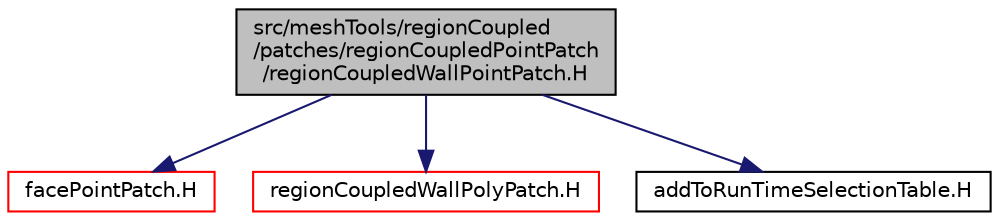 digraph "src/meshTools/regionCoupled/patches/regionCoupledPointPatch/regionCoupledWallPointPatch.H"
{
  bgcolor="transparent";
  edge [fontname="Helvetica",fontsize="10",labelfontname="Helvetica",labelfontsize="10"];
  node [fontname="Helvetica",fontsize="10",shape=record];
  Node0 [label="src/meshTools/regionCoupled\l/patches/regionCoupledPointPatch\l/regionCoupledWallPointPatch.H",height=0.2,width=0.4,color="black", fillcolor="grey75", style="filled", fontcolor="black"];
  Node0 -> Node1 [color="midnightblue",fontsize="10",style="solid",fontname="Helvetica"];
  Node1 [label="facePointPatch.H",height=0.2,width=0.4,color="red",URL="$a12263.html"];
  Node0 -> Node168 [color="midnightblue",fontsize="10",style="solid",fontname="Helvetica"];
  Node168 [label="regionCoupledWallPolyPatch.H",height=0.2,width=0.4,color="red",URL="$a08447.html"];
  Node0 -> Node219 [color="midnightblue",fontsize="10",style="solid",fontname="Helvetica"];
  Node219 [label="addToRunTimeSelectionTable.H",height=0.2,width=0.4,color="black",URL="$a09989.html",tooltip="Macros for easy insertion into run-time selection tables. "];
}
